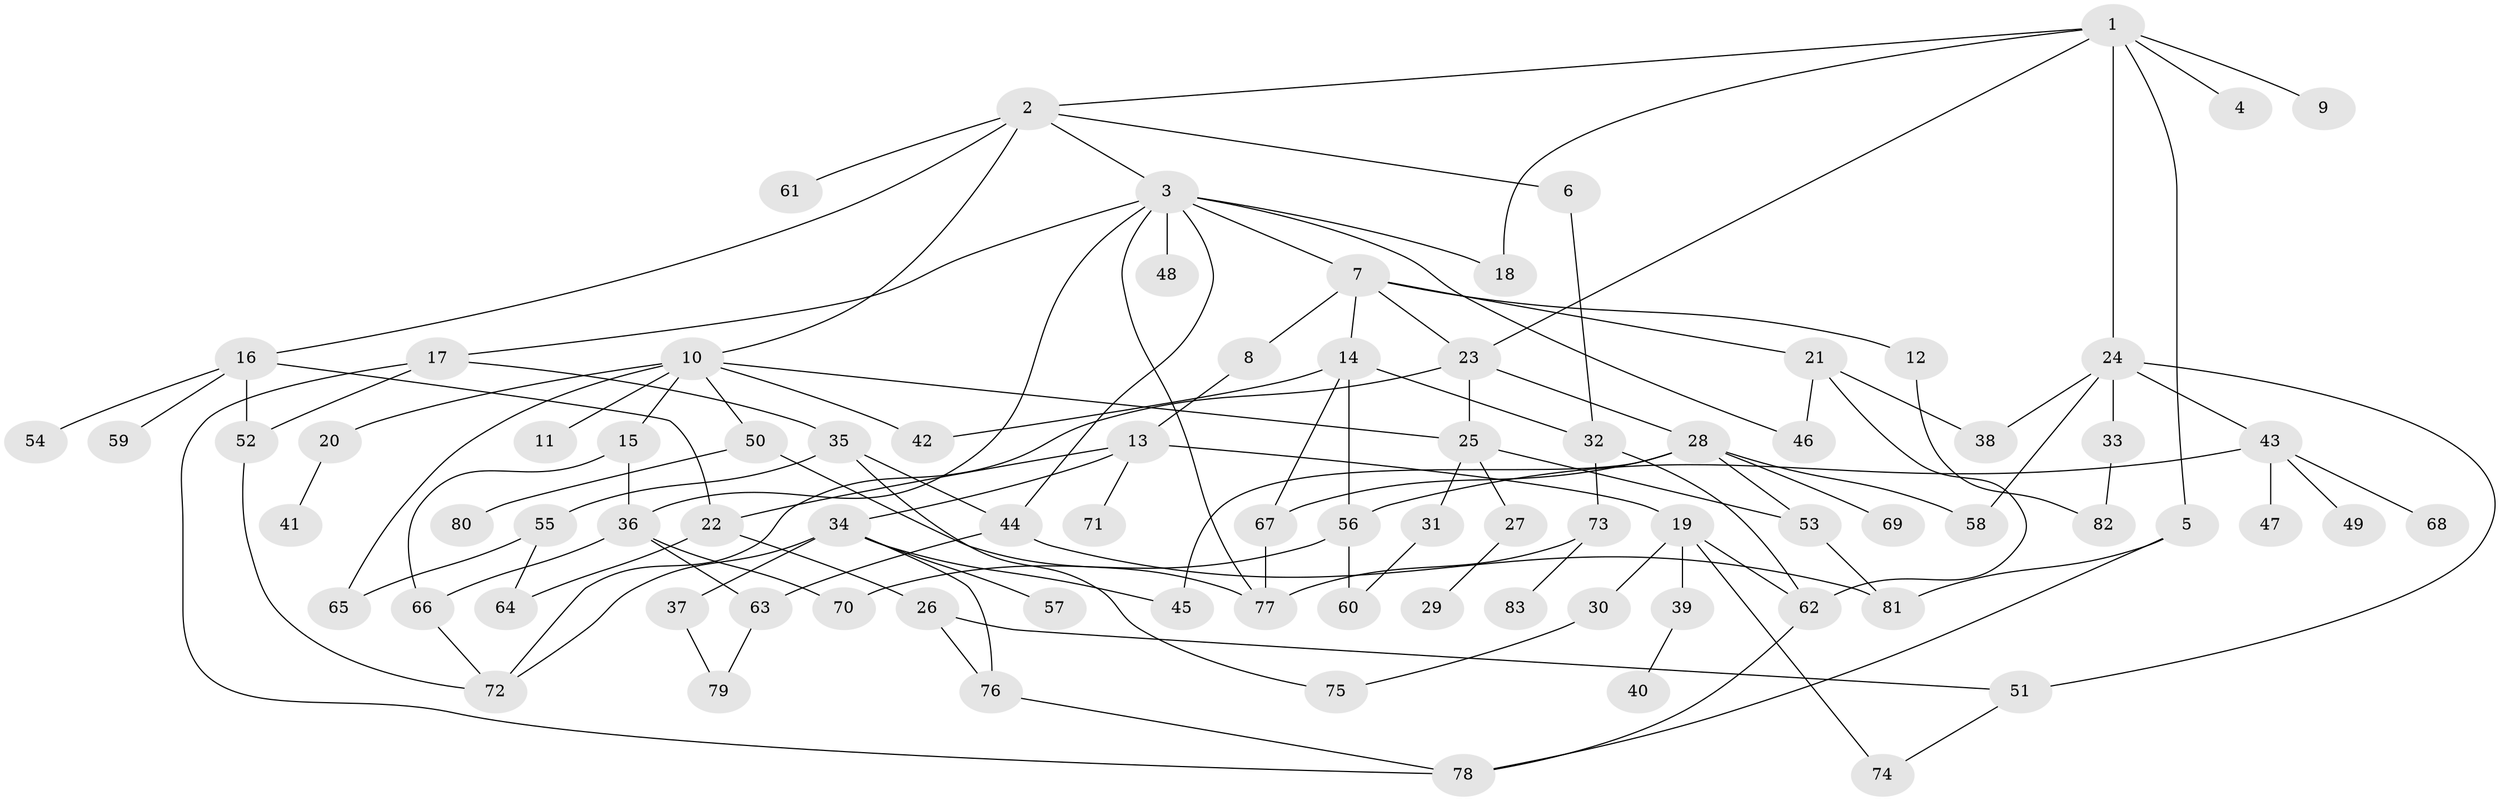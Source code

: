 // Generated by graph-tools (version 1.1) at 2025/25/03/09/25 03:25:30]
// undirected, 83 vertices, 123 edges
graph export_dot {
graph [start="1"]
  node [color=gray90,style=filled];
  1;
  2;
  3;
  4;
  5;
  6;
  7;
  8;
  9;
  10;
  11;
  12;
  13;
  14;
  15;
  16;
  17;
  18;
  19;
  20;
  21;
  22;
  23;
  24;
  25;
  26;
  27;
  28;
  29;
  30;
  31;
  32;
  33;
  34;
  35;
  36;
  37;
  38;
  39;
  40;
  41;
  42;
  43;
  44;
  45;
  46;
  47;
  48;
  49;
  50;
  51;
  52;
  53;
  54;
  55;
  56;
  57;
  58;
  59;
  60;
  61;
  62;
  63;
  64;
  65;
  66;
  67;
  68;
  69;
  70;
  71;
  72;
  73;
  74;
  75;
  76;
  77;
  78;
  79;
  80;
  81;
  82;
  83;
  1 -- 2;
  1 -- 4;
  1 -- 5;
  1 -- 9;
  1 -- 24;
  1 -- 23;
  1 -- 18;
  2 -- 3;
  2 -- 6;
  2 -- 10;
  2 -- 16;
  2 -- 61;
  3 -- 7;
  3 -- 17;
  3 -- 18;
  3 -- 46;
  3 -- 48;
  3 -- 77;
  3 -- 36;
  3 -- 44;
  5 -- 81;
  5 -- 78;
  6 -- 32;
  7 -- 8;
  7 -- 12;
  7 -- 14;
  7 -- 21;
  7 -- 23;
  8 -- 13;
  10 -- 11;
  10 -- 15;
  10 -- 20;
  10 -- 25;
  10 -- 50;
  10 -- 65;
  10 -- 42;
  12 -- 82;
  13 -- 19;
  13 -- 34;
  13 -- 71;
  13 -- 22;
  14 -- 32;
  14 -- 42;
  14 -- 56;
  14 -- 67;
  15 -- 36;
  15 -- 66;
  16 -- 22;
  16 -- 54;
  16 -- 59;
  16 -- 52;
  17 -- 35;
  17 -- 52;
  17 -- 78;
  19 -- 30;
  19 -- 39;
  19 -- 62;
  19 -- 74;
  20 -- 41;
  21 -- 46;
  21 -- 62;
  21 -- 38;
  22 -- 26;
  22 -- 64;
  23 -- 28;
  23 -- 25;
  23 -- 72;
  24 -- 33;
  24 -- 38;
  24 -- 43;
  24 -- 51;
  24 -- 58;
  25 -- 27;
  25 -- 31;
  25 -- 53;
  26 -- 76;
  26 -- 51;
  27 -- 29;
  28 -- 45;
  28 -- 67;
  28 -- 69;
  28 -- 53;
  28 -- 58;
  30 -- 75;
  31 -- 60;
  32 -- 73;
  32 -- 62;
  33 -- 82;
  34 -- 37;
  34 -- 57;
  34 -- 72;
  34 -- 45;
  34 -- 76;
  35 -- 44;
  35 -- 55;
  35 -- 75;
  36 -- 63;
  36 -- 66;
  36 -- 70;
  37 -- 79;
  39 -- 40;
  43 -- 47;
  43 -- 49;
  43 -- 68;
  43 -- 56;
  44 -- 81;
  44 -- 63;
  50 -- 77;
  50 -- 80;
  51 -- 74;
  52 -- 72;
  53 -- 81;
  55 -- 65;
  55 -- 64;
  56 -- 70;
  56 -- 60;
  62 -- 78;
  63 -- 79;
  66 -- 72;
  67 -- 77;
  73 -- 83;
  73 -- 77;
  76 -- 78;
}
